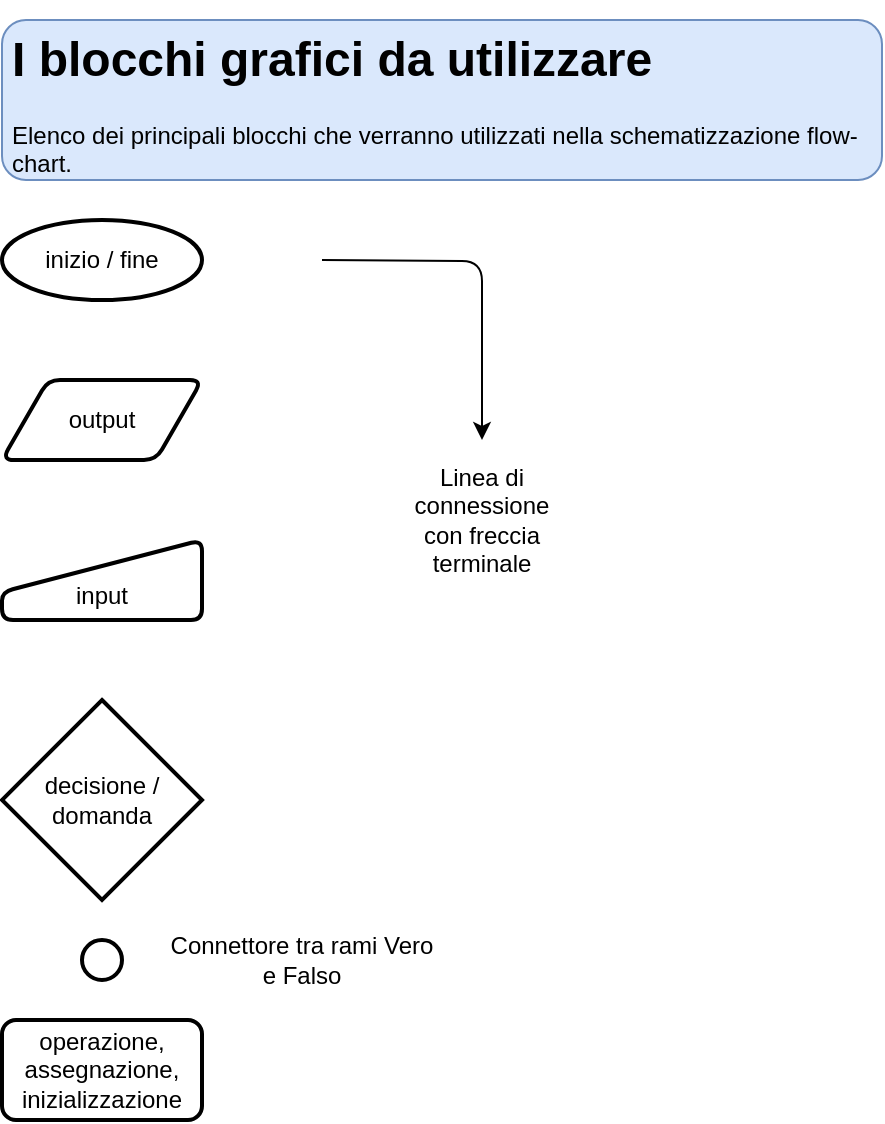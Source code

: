 <mxfile>
    <diagram id="6S3kMw867aCkZ4dyhE8o" name="Page-1">
        <mxGraphModel dx="1087" dy="907" grid="1" gridSize="10" guides="1" tooltips="1" connect="1" arrows="1" fold="1" page="1" pageScale="1" pageWidth="827" pageHeight="1169" math="0" shadow="0">
            <root>
                <mxCell id="0"/>
                <mxCell id="1" parent="0"/>
                <mxCell id="18" value="&lt;h1&gt;I blocchi grafici da utilizzare&lt;/h1&gt;&lt;p&gt;Elenco dei principali blocchi che verranno utilizzati nella schematizzazione flow-chart.&lt;/p&gt;" style="text;html=1;strokeColor=#6c8ebf;fillColor=#dae8fc;spacing=5;spacingTop=-20;whiteSpace=wrap;overflow=hidden;rounded=1;" vertex="1" parent="1">
                    <mxGeometry x="40" y="40" width="440" height="80" as="geometry"/>
                </mxCell>
                <mxCell id="19" style="edgeStyle=orthogonalEdgeStyle;html=1;" edge="1" parent="1" target="27">
                    <mxGeometry relative="1" as="geometry">
                        <mxPoint x="270" y="240.0" as="targetPoint"/>
                        <mxPoint x="200" y="160" as="sourcePoint"/>
                    </mxGeometry>
                </mxCell>
                <mxCell id="20" value="inizio / fine" style="strokeWidth=2;html=1;shape=mxgraph.flowchart.start_1;whiteSpace=wrap;" vertex="1" parent="1">
                    <mxGeometry x="40" y="140" width="100" height="40" as="geometry"/>
                </mxCell>
                <mxCell id="21" value="output" style="shape=parallelogram;html=1;strokeWidth=2;perimeter=parallelogramPerimeter;whiteSpace=wrap;rounded=1;arcSize=12;size=0.23;" vertex="1" parent="1">
                    <mxGeometry x="40" y="220" width="100" height="40" as="geometry"/>
                </mxCell>
                <mxCell id="22" value="&lt;br&gt;input" style="html=1;strokeWidth=2;shape=manualInput;whiteSpace=wrap;rounded=1;size=26;arcSize=11;" vertex="1" parent="1">
                    <mxGeometry x="40" y="300" width="100" height="40" as="geometry"/>
                </mxCell>
                <mxCell id="23" value="decisione / domanda" style="strokeWidth=2;html=1;shape=mxgraph.flowchart.decision;whiteSpace=wrap;" vertex="1" parent="1">
                    <mxGeometry x="40" y="380" width="100" height="100" as="geometry"/>
                </mxCell>
                <mxCell id="24" value="" style="strokeWidth=2;html=1;shape=mxgraph.flowchart.start_2;whiteSpace=wrap;" vertex="1" parent="1">
                    <mxGeometry x="80" y="500" width="20" height="20" as="geometry"/>
                </mxCell>
                <mxCell id="25" value="operazione, assegnazione, inizializzazione" style="rounded=1;whiteSpace=wrap;html=1;absoluteArcSize=1;arcSize=14;strokeWidth=2;" vertex="1" parent="1">
                    <mxGeometry x="40" y="540" width="100" height="50" as="geometry"/>
                </mxCell>
                <mxCell id="26" value="Connettore tra rami Vero e Falso" style="text;html=1;strokeColor=none;fillColor=none;align=center;verticalAlign=middle;whiteSpace=wrap;rounded=0;" vertex="1" parent="1">
                    <mxGeometry x="120" y="495" width="140" height="30" as="geometry"/>
                </mxCell>
                <mxCell id="27" value="Linea di connessione con freccia terminale" style="text;html=1;strokeColor=none;fillColor=none;align=center;verticalAlign=middle;whiteSpace=wrap;rounded=0;" vertex="1" parent="1">
                    <mxGeometry x="240" y="250" width="80" height="80" as="geometry"/>
                </mxCell>
            </root>
        </mxGraphModel>
    </diagram>
</mxfile>
